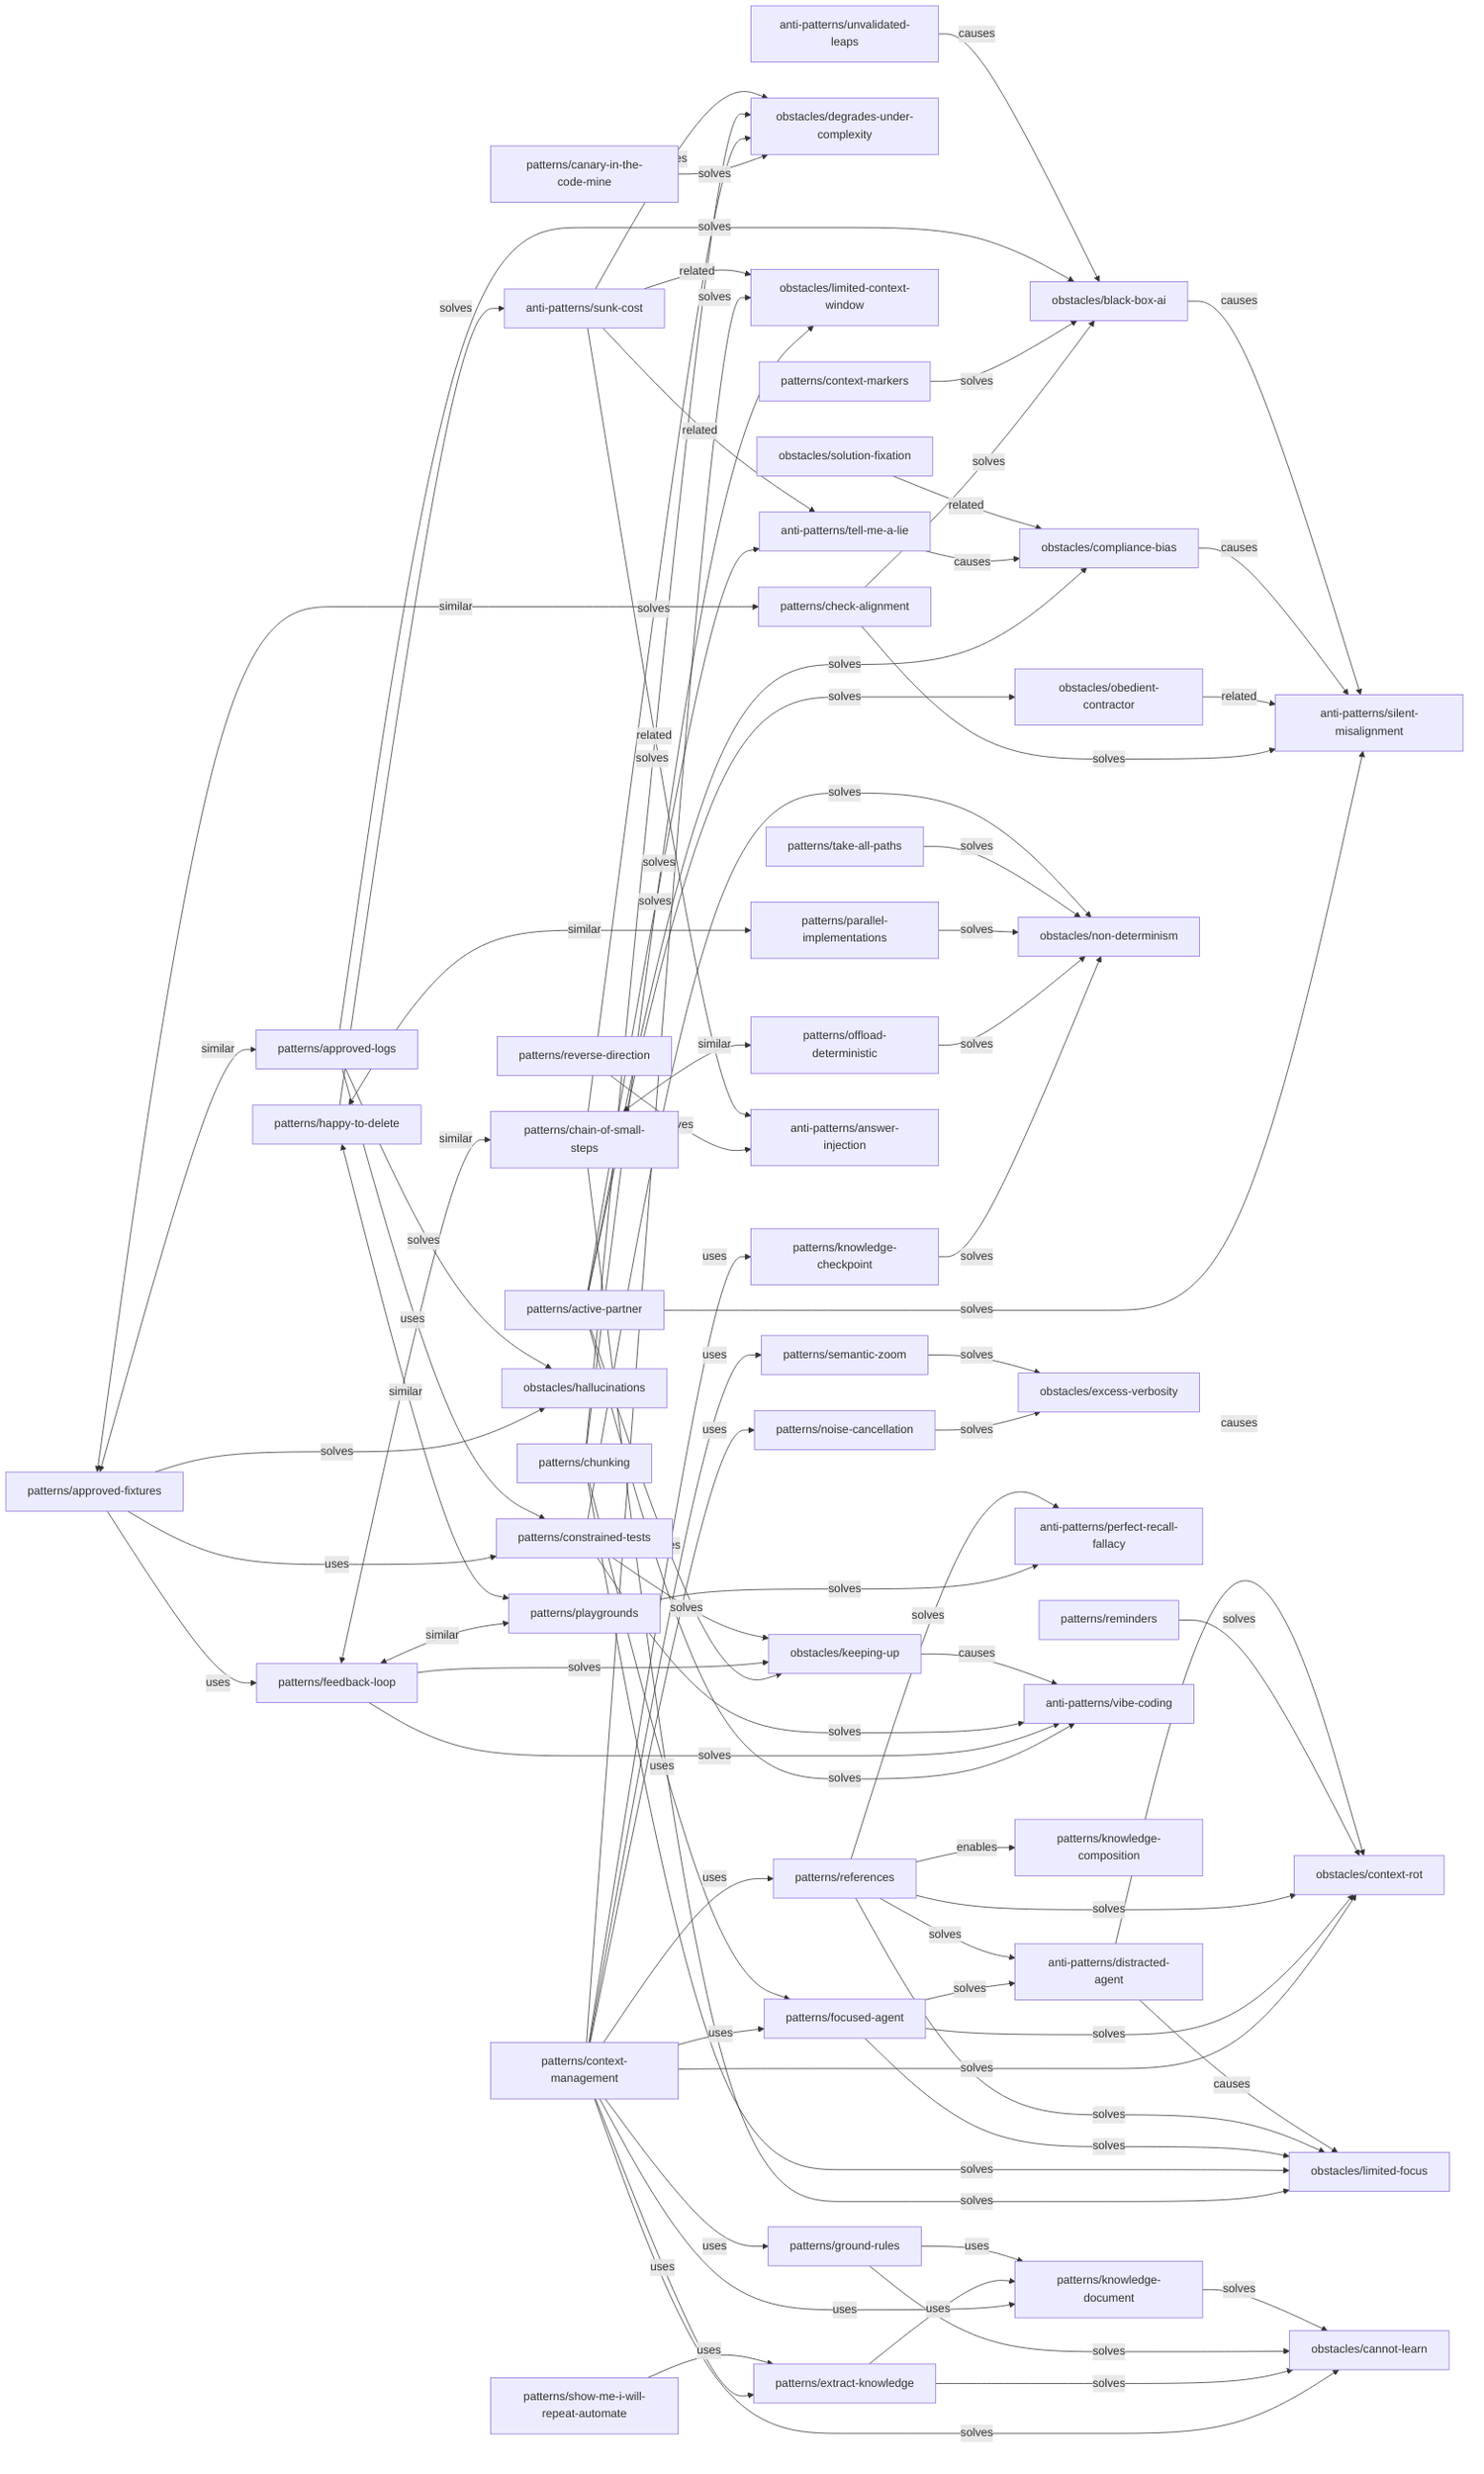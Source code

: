 graph LR
  %% Centralized relationship graph with semantic types
  %% Types: solves, similar, enables, uses, causes, alternative, related

  %% Pattern → Anti-pattern/Obstacle relationships (solves)
  patterns/active-partner -->|solves| anti-patterns/silent-misalignment
  patterns/active-partner -->|solves| anti-patterns/tell-me-a-lie
  patterns/active-partner -->|solves| obstacles/compliance-bias
  patterns/active-partner -->|solves| obstacles/obedient-contractor
  patterns/canary-in-the-code-mine -->|solves| obstacles/degrades-under-complexity
  patterns/chain-of-small-steps -->|solves| obstacles/degrades-under-complexity
  patterns/chain-of-small-steps -->|solves| obstacles/limited-focus
  patterns/check-alignment -->|solves| anti-patterns/silent-misalignment
  patterns/check-alignment -->|solves| obstacles/black-box-ai
  patterns/chunking -->|solves| obstacles/limited-focus
  patterns/chunking -->|solves| obstacles/limited-context-window
  patterns/chunking -->|solves| obstacles/degrades-under-complexity
  patterns/context-management -->|solves| obstacles/cannot-learn
  patterns/context-management -->|solves| obstacles/context-rot
  patterns/context-management -->|solves| obstacles/limited-context-window
  patterns/context-markers -->|solves| obstacles/black-box-ai
  patterns/extract-knowledge -->|solves| obstacles/cannot-learn
  patterns/focused-agent -->|solves| anti-patterns/distracted-agent
  patterns/focused-agent -->|solves| obstacles/limited-focus
  patterns/focused-agent -->|solves| obstacles/context-rot
  patterns/ground-rules -->|solves| obstacles/cannot-learn
  patterns/happy-to-delete -->|solves| anti-patterns/sunk-cost
  patterns/knowledge-checkpoint -->|solves| obstacles/non-determinism
  patterns/knowledge-document -->|solves| obstacles/cannot-learn
  patterns/noise-cancellation -->|solves| obstacles/excess-verbosity
  patterns/semantic-zoom -->|solves| obstacles/excess-verbosity
  patterns/offload-deterministic -->|solves| obstacles/non-determinism
  patterns/parallel-implementations -->|solves| obstacles/non-determinism
  patterns/playgrounds -->|solves| anti-patterns/perfect-recall-fallacy
  patterns/references -->|solves| anti-patterns/distracted-agent
  patterns/references -->|solves| obstacles/limited-focus
  patterns/references -->|solves| obstacles/context-rot
  patterns/references -->|solves| anti-patterns/perfect-recall-fallacy
  patterns/reminders -->|solves| obstacles/context-rot
  patterns/reverse-direction -->|solves| anti-patterns/answer-injection
  patterns/take-all-paths -->|solves| obstacles/non-determinism
  patterns/approved-fixtures -->|solves| obstacles/hallucinations
  patterns/approved-logs -->|solves| obstacles/hallucinations
  patterns/approved-logs -->|solves| obstacles/black-box-ai
  patterns/constrained-tests -->|solves| obstacles/non-determinism
  patterns/active-partner -->|solves| obstacles/keeping-up
  patterns/feedback-loop -->|solves| obstacles/keeping-up
  patterns/constrained-tests -->|solves| obstacles/keeping-up
  patterns/active-partner -->|solves| anti-patterns/vibe-coding
  patterns/feedback-loop -->|solves| anti-patterns/vibe-coding
  patterns/constrained-tests -->|solves| anti-patterns/vibe-coding

  %% Pattern → Pattern relationships (enables, uses, similar, alternative)
  patterns/references -->|enables| patterns/knowledge-composition
  patterns/context-management -->|uses| patterns/ground-rules
  patterns/context-management -->|uses| patterns/references
  patterns/context-management -->|uses| patterns/knowledge-document
  patterns/context-management -->|uses| patterns/extract-knowledge
  patterns/context-management -->|uses| patterns/knowledge-checkpoint
  patterns/context-management -->|uses| patterns/focused-agent
  patterns/context-management -->|uses| patterns/semantic-zoom
  patterns/context-management -->|uses| patterns/noise-cancellation
  patterns/extract-knowledge -->|uses| patterns/knowledge-document
  patterns/ground-rules -->|uses| patterns/knowledge-document
  patterns/show-me-i-will-repeat-automate -->|uses| patterns/extract-knowledge
  patterns/chunking -->|uses| patterns/focused-agent
  patterns/approved-fixtures -->|uses| patterns/feedback-loop
  patterns/approved-fixtures -->|uses| patterns/constrained-tests
  patterns/approved-logs -->|uses| patterns/constrained-tests
  patterns/feedback-loop <-->|similar| patterns/playgrounds
  patterns/feedback-loop <-->|similar| patterns/chain-of-small-steps
  patterns/chain-of-small-steps <-->|similar| patterns/offload-deterministic
  patterns/happy-to-delete <-->|similar| patterns/parallel-implementations
  patterns/happy-to-delete <-->|similar| patterns/playgrounds
  patterns/approved-fixtures <-->|similar| patterns/check-alignment
  patterns/approved-fixtures <-->|similar| patterns/approved-logs

  %% Anti-pattern → Obstacle relationships (causes)
  anti-patterns/distracted-agent -->|causes| obstacles/limited-focus
  anti-patterns/distracted-agent -->|causes| obstacles/context-rot

  anti-patterns/tell-me-a-lie -->|causes| obstacles/compliance-bias
  anti-patterns/unvalidated-leaps -->|causes| obstacles/black-box-ai
  anti-patterns/sunk-cost -->|causes| obstacles/degrades-under-complexity

  %% Anti-pattern → Anti-pattern relationships (related)
  anti-patterns/sunk-cost -->|related| anti-patterns/answer-injection
  anti-patterns/sunk-cost -->|related| anti-patterns/tell-me-a-lie

  %% Anti-pattern → Obstacle relationships (related/causes)
  anti-patterns/sunk-cost -->|related| obstacles/limited-context-window

  %% Obstacle → Obstacle relationships (related)
  obstacles/solution-fixation -->|related| obstacles/compliance-bias

  %% Obstacle → Anti-pattern relationships (related)
  obstacles/obedient-contractor -->|related| anti-patterns/silent-misalignment
  obstacles/compliance-bias -->|causes| anti-patterns/silent-misalignment
  obstacles/black-box-ai -->|causes| anti-patterns/silent-misalignment
  obstacles/keeping-up -->|causes| anti-patterns/vibe-coding